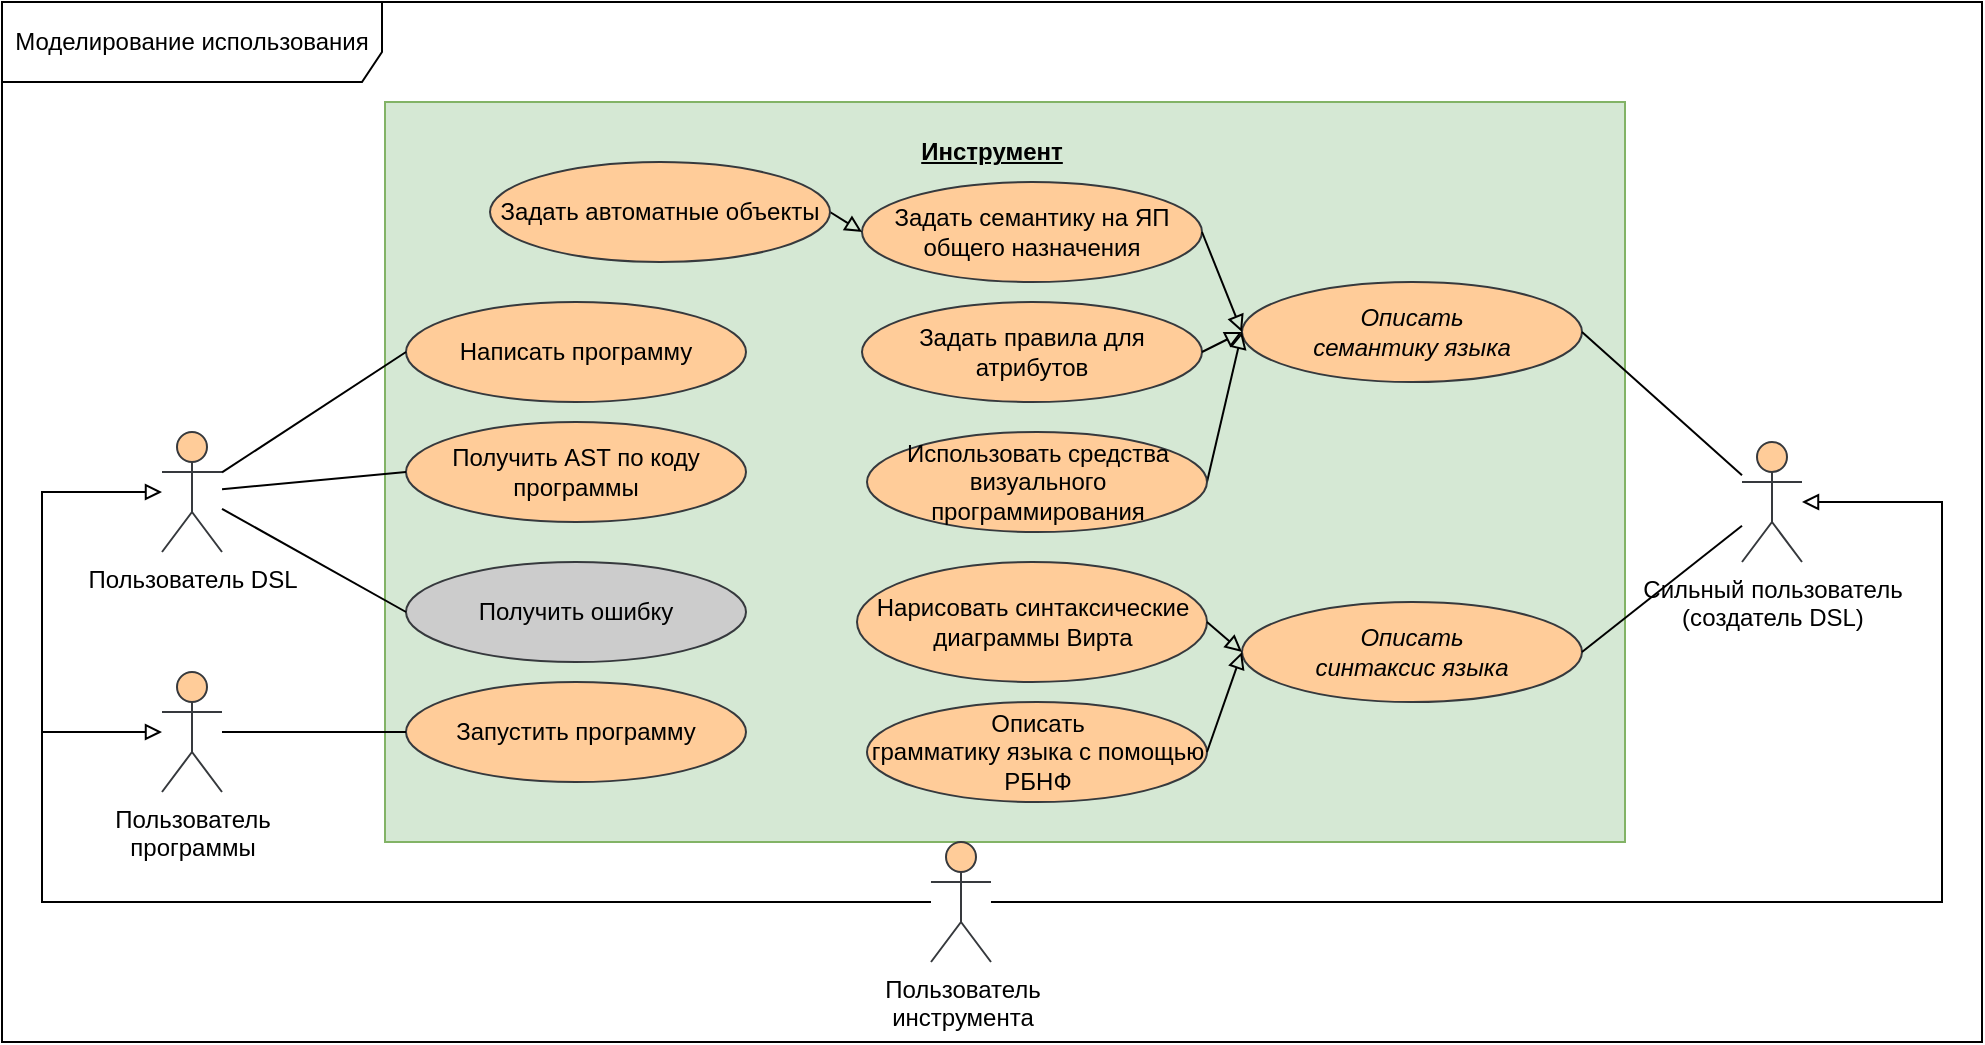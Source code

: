 <mxfile version="21.3.6" type="github">
  <diagram name="Страница 1" id="8D5e6CIdS5LXI-yu4CyA">
    <mxGraphModel dx="1434" dy="788" grid="1" gridSize="10" guides="1" tooltips="1" connect="1" arrows="1" fold="1" page="1" pageScale="1" pageWidth="827" pageHeight="1169" math="0" shadow="0">
      <root>
        <mxCell id="0" />
        <mxCell id="1" parent="0" />
        <mxCell id="Anj1RyAsjDltY7r4P9pl-1" value="Моделирование использования" style="shape=umlFrame;whiteSpace=wrap;html=1;pointerEvents=0;width=190;height=40;" parent="1" vertex="1">
          <mxGeometry y="60" width="990" height="520" as="geometry" />
        </mxCell>
        <mxCell id="Anj1RyAsjDltY7r4P9pl-3" value="Пользователь DSL" style="shape=umlActor;verticalLabelPosition=bottom;verticalAlign=top;html=1;fillColor=#ffcc99;strokeColor=#36393d;" parent="1" vertex="1">
          <mxGeometry x="80" y="275" width="30" height="60" as="geometry" />
        </mxCell>
        <mxCell id="Anj1RyAsjDltY7r4P9pl-4" value="Сильный пользователь&lt;br&gt;(создатель DSL)" style="shape=umlActor;verticalLabelPosition=bottom;verticalAlign=top;html=1;fillColor=#ffcc99;strokeColor=#36393d;" parent="1" vertex="1">
          <mxGeometry x="870" y="280" width="30" height="60" as="geometry" />
        </mxCell>
        <mxCell id="Anj1RyAsjDltY7r4P9pl-11" value="" style="rounded=0;whiteSpace=wrap;html=1;fillColor=#d5e8d4;strokeColor=#82b366;" parent="1" vertex="1">
          <mxGeometry x="191.5" y="110" width="620" height="370" as="geometry" />
        </mxCell>
        <mxCell id="Anj1RyAsjDltY7r4P9pl-12" value="&lt;b&gt;&lt;u&gt;Инструмент&lt;/u&gt;&lt;/b&gt;" style="text;html=1;strokeColor=none;fillColor=none;align=center;verticalAlign=middle;whiteSpace=wrap;rounded=0;" parent="1" vertex="1">
          <mxGeometry x="465" y="120" width="60" height="30" as="geometry" />
        </mxCell>
        <mxCell id="Anj1RyAsjDltY7r4P9pl-13" value="Написать программу" style="ellipse;whiteSpace=wrap;html=1;fillColor=#ffcc99;strokeColor=#36393d;" parent="1" vertex="1">
          <mxGeometry x="202" y="210" width="170" height="50" as="geometry" />
        </mxCell>
        <mxCell id="Anj1RyAsjDltY7r4P9pl-14" value="Запустить программу" style="ellipse;whiteSpace=wrap;html=1;fillColor=#ffcc99;strokeColor=#36393d;" parent="1" vertex="1">
          <mxGeometry x="202" y="400" width="170" height="50" as="geometry" />
        </mxCell>
        <mxCell id="Anj1RyAsjDltY7r4P9pl-16" value="Получить AST по коду программы" style="ellipse;whiteSpace=wrap;html=1;fillColor=#ffcc99;strokeColor=#36393d;" parent="1" vertex="1">
          <mxGeometry x="202" y="270" width="170" height="50" as="geometry" />
        </mxCell>
        <mxCell id="Anj1RyAsjDltY7r4P9pl-18" value="&lt;i style=&quot;&quot;&gt;Описать&lt;br&gt;семантику языка&lt;/i&gt;" style="ellipse;whiteSpace=wrap;html=1;fillColor=#ffcc99;strokeColor=#36393d;" parent="1" vertex="1">
          <mxGeometry x="620" y="200" width="170" height="50" as="geometry" />
        </mxCell>
        <mxCell id="Anj1RyAsjDltY7r4P9pl-19" value="&lt;i style=&quot;&quot;&gt;Описать&lt;br&gt;синтаксис языка&lt;/i&gt;" style="ellipse;whiteSpace=wrap;html=1;fillColor=#ffcc99;strokeColor=#36393d;" parent="1" vertex="1">
          <mxGeometry x="620" y="360" width="170" height="50" as="geometry" />
        </mxCell>
        <mxCell id="Anj1RyAsjDltY7r4P9pl-20" value="Задать правила для атрибутов" style="ellipse;whiteSpace=wrap;html=1;fillColor=#ffcc99;strokeColor=#36393d;" parent="1" vertex="1">
          <mxGeometry x="430" y="210" width="170" height="50" as="geometry" />
        </mxCell>
        <mxCell id="Anj1RyAsjDltY7r4P9pl-23" value="Описать&lt;br&gt;грамматику языка с помощью РБНФ" style="ellipse;whiteSpace=wrap;html=1;fillColor=#ffcc99;strokeColor=#36393d;" parent="1" vertex="1">
          <mxGeometry x="432.5" y="410" width="170" height="50" as="geometry" />
        </mxCell>
        <mxCell id="Anj1RyAsjDltY7r4P9pl-26" value="" style="endArrow=none;html=1;rounded=0;entryX=0;entryY=0.5;entryDx=0;entryDy=0;" parent="1" source="Anj1RyAsjDltY7r4P9pl-3" target="Anj1RyAsjDltY7r4P9pl-16" edge="1">
          <mxGeometry width="50" height="50" relative="1" as="geometry">
            <mxPoint x="420" y="410" as="sourcePoint" />
            <mxPoint x="470" y="360" as="targetPoint" />
          </mxGeometry>
        </mxCell>
        <mxCell id="Anj1RyAsjDltY7r4P9pl-31" value="Пользователь&lt;br&gt;программы" style="shape=umlActor;verticalLabelPosition=bottom;verticalAlign=top;html=1;fillColor=#ffcc99;strokeColor=#36393d;" parent="1" vertex="1">
          <mxGeometry x="80" y="395" width="30" height="60" as="geometry" />
        </mxCell>
        <mxCell id="Anj1RyAsjDltY7r4P9pl-32" value="" style="endArrow=none;html=1;rounded=0;entryX=0;entryY=0.5;entryDx=0;entryDy=0;" parent="1" source="Anj1RyAsjDltY7r4P9pl-31" target="Anj1RyAsjDltY7r4P9pl-14" edge="1">
          <mxGeometry width="50" height="50" relative="1" as="geometry">
            <mxPoint x="150" y="283" as="sourcePoint" />
            <mxPoint x="212" y="255" as="targetPoint" />
          </mxGeometry>
        </mxCell>
        <mxCell id="Anj1RyAsjDltY7r4P9pl-33" value="" style="endArrow=none;html=1;rounded=0;entryX=0;entryY=0.5;entryDx=0;entryDy=0;" parent="1" source="Anj1RyAsjDltY7r4P9pl-3" target="Anj1RyAsjDltY7r4P9pl-13" edge="1">
          <mxGeometry width="50" height="50" relative="1" as="geometry">
            <mxPoint x="150" y="283" as="sourcePoint" />
            <mxPoint x="212" y="255" as="targetPoint" />
          </mxGeometry>
        </mxCell>
        <mxCell id="Anj1RyAsjDltY7r4P9pl-36" value="" style="endArrow=none;html=1;rounded=0;entryX=1;entryY=0.5;entryDx=0;entryDy=0;" parent="1" source="Anj1RyAsjDltY7r4P9pl-4" target="Anj1RyAsjDltY7r4P9pl-18" edge="1">
          <mxGeometry width="50" height="50" relative="1" as="geometry">
            <mxPoint x="120" y="435" as="sourcePoint" />
            <mxPoint x="212" y="435" as="targetPoint" />
          </mxGeometry>
        </mxCell>
        <mxCell id="Anj1RyAsjDltY7r4P9pl-37" value="" style="endArrow=none;html=1;rounded=0;entryX=1;entryY=0.5;entryDx=0;entryDy=0;" parent="1" source="Anj1RyAsjDltY7r4P9pl-4" target="Anj1RyAsjDltY7r4P9pl-19" edge="1">
          <mxGeometry width="50" height="50" relative="1" as="geometry">
            <mxPoint x="847" y="328" as="sourcePoint" />
            <mxPoint x="760" y="315" as="targetPoint" />
          </mxGeometry>
        </mxCell>
        <mxCell id="Anj1RyAsjDltY7r4P9pl-38" value="Пользователь&lt;br&gt;инструмента" style="shape=umlActor;verticalLabelPosition=bottom;verticalAlign=top;html=1;fillColor=#ffcc99;strokeColor=#36393d;" parent="1" vertex="1">
          <mxGeometry x="464.5" y="480" width="30" height="60" as="geometry" />
        </mxCell>
        <mxCell id="Anj1RyAsjDltY7r4P9pl-39" value="" style="endArrow=block;html=1;rounded=0;endFill=0;" parent="1" source="Anj1RyAsjDltY7r4P9pl-38" target="Anj1RyAsjDltY7r4P9pl-31" edge="1">
          <mxGeometry width="50" height="50" relative="1" as="geometry">
            <mxPoint x="460" y="390" as="sourcePoint" />
            <mxPoint x="510" y="340" as="targetPoint" />
            <Array as="points">
              <mxPoint x="20" y="510" />
              <mxPoint x="20" y="425" />
            </Array>
          </mxGeometry>
        </mxCell>
        <mxCell id="Anj1RyAsjDltY7r4P9pl-40" value="" style="endArrow=block;html=1;rounded=0;endFill=0;" parent="1" source="Anj1RyAsjDltY7r4P9pl-38" target="Anj1RyAsjDltY7r4P9pl-4" edge="1">
          <mxGeometry width="50" height="50" relative="1" as="geometry">
            <mxPoint x="570" y="570" as="sourcePoint" />
            <mxPoint x="850" y="350" as="targetPoint" />
            <Array as="points">
              <mxPoint x="970" y="510" />
              <mxPoint x="970" y="310" />
            </Array>
          </mxGeometry>
        </mxCell>
        <mxCell id="Anj1RyAsjDltY7r4P9pl-42" value="" style="endArrow=block;html=1;rounded=0;endFill=0;" parent="1" source="Anj1RyAsjDltY7r4P9pl-38" target="Anj1RyAsjDltY7r4P9pl-3" edge="1">
          <mxGeometry width="50" height="50" relative="1" as="geometry">
            <mxPoint x="480" y="410" as="sourcePoint" />
            <mxPoint x="530" y="360" as="targetPoint" />
            <Array as="points">
              <mxPoint x="20" y="510" />
              <mxPoint x="20" y="305" />
            </Array>
          </mxGeometry>
        </mxCell>
        <mxCell id="wog_7A3qyugUQVRyv6yI-4" value="Нарисовать синтаксические диаграммы Вирта" style="ellipse;whiteSpace=wrap;html=1;fillColor=#ffcc99;strokeColor=#36393d;" parent="1" vertex="1">
          <mxGeometry x="427.5" y="340" width="175" height="60" as="geometry" />
        </mxCell>
        <mxCell id="wog_7A3qyugUQVRyv6yI-10" value="" style="endArrow=block;html=1;rounded=0;entryX=0;entryY=0.5;entryDx=0;entryDy=0;endFill=0;exitX=1;exitY=0.5;exitDx=0;exitDy=0;" parent="1" source="wog_7A3qyugUQVRyv6yI-4" target="Anj1RyAsjDltY7r4P9pl-19" edge="1">
          <mxGeometry width="50" height="50" relative="1" as="geometry">
            <mxPoint x="567.5" y="348" as="sourcePoint" />
            <mxPoint x="659.5" y="400" as="targetPoint" />
          </mxGeometry>
        </mxCell>
        <mxCell id="wog_7A3qyugUQVRyv6yI-11" value="" style="endArrow=block;html=1;rounded=0;entryX=0;entryY=0.5;entryDx=0;entryDy=0;endFill=0;exitX=1;exitY=0.5;exitDx=0;exitDy=0;" parent="1" source="Anj1RyAsjDltY7r4P9pl-23" target="Anj1RyAsjDltY7r4P9pl-19" edge="1">
          <mxGeometry width="50" height="50" relative="1" as="geometry">
            <mxPoint x="565" y="428" as="sourcePoint" />
            <mxPoint x="610" y="360" as="targetPoint" />
          </mxGeometry>
        </mxCell>
        <mxCell id="wog_7A3qyugUQVRyv6yI-14" value="Задать семантику на ЯП общего назначения" style="ellipse;whiteSpace=wrap;html=1;fillColor=#ffcc99;strokeColor=#36393d;" parent="1" vertex="1">
          <mxGeometry x="430" y="150" width="170" height="50" as="geometry" />
        </mxCell>
        <mxCell id="wog_7A3qyugUQVRyv6yI-15" value="" style="endArrow=block;html=1;rounded=0;endFill=0;exitX=1;exitY=0.5;exitDx=0;exitDy=0;entryX=0;entryY=0.5;entryDx=0;entryDy=0;" parent="1" source="wog_7A3qyugUQVRyv6yI-14" target="Anj1RyAsjDltY7r4P9pl-18" edge="1">
          <mxGeometry width="50" height="50" relative="1" as="geometry">
            <mxPoint x="560" y="170" as="sourcePoint" />
            <mxPoint x="610" y="250" as="targetPoint" />
          </mxGeometry>
        </mxCell>
        <mxCell id="wog_7A3qyugUQVRyv6yI-16" value="" style="endArrow=block;html=1;rounded=0;entryX=0;entryY=0.5;entryDx=0;entryDy=0;endFill=0;exitX=1;exitY=0.5;exitDx=0;exitDy=0;" parent="1" source="Anj1RyAsjDltY7r4P9pl-20" target="Anj1RyAsjDltY7r4P9pl-18" edge="1">
          <mxGeometry width="50" height="50" relative="1" as="geometry">
            <mxPoint x="565" y="250" as="sourcePoint" />
            <mxPoint x="607.5" y="267" as="targetPoint" />
          </mxGeometry>
        </mxCell>
        <mxCell id="wog_7A3qyugUQVRyv6yI-17" value="Получить ошибку" style="ellipse;whiteSpace=wrap;html=1;fillColor=#CCCCCC;strokeColor=#36393d;" parent="1" vertex="1">
          <mxGeometry x="202" y="340" width="170" height="50" as="geometry" />
        </mxCell>
        <mxCell id="wog_7A3qyugUQVRyv6yI-18" value="" style="endArrow=none;html=1;rounded=0;entryX=0;entryY=0.5;entryDx=0;entryDy=0;" parent="1" source="Anj1RyAsjDltY7r4P9pl-3" target="wog_7A3qyugUQVRyv6yI-17" edge="1">
          <mxGeometry width="50" height="50" relative="1" as="geometry">
            <mxPoint x="120" y="307" as="sourcePoint" />
            <mxPoint x="212" y="255" as="targetPoint" />
          </mxGeometry>
        </mxCell>
        <mxCell id="TSzH0Voplvb5RTRiOyQG-3" value="" style="endArrow=block;html=1;rounded=0;endFill=0;exitX=1;exitY=0.5;exitDx=0;exitDy=0;entryX=0;entryY=0.5;entryDx=0;entryDy=0;" parent="1" source="PQ-Pua-dtJ0oL_gtjQtm-1" target="Anj1RyAsjDltY7r4P9pl-18" edge="1">
          <mxGeometry width="50" height="50" relative="1" as="geometry">
            <mxPoint x="602.5" y="300" as="sourcePoint" />
            <mxPoint x="630" y="235" as="targetPoint" />
          </mxGeometry>
        </mxCell>
        <mxCell id="DVEPtvgjuwzgTywLxaop-1" value="" style="endArrow=block;html=1;rounded=0;endFill=0;exitX=1;exitY=0.5;exitDx=0;exitDy=0;entryX=0;entryY=0.5;entryDx=0;entryDy=0;" parent="1" source="DVEPtvgjuwzgTywLxaop-2" target="wog_7A3qyugUQVRyv6yI-14" edge="1">
          <mxGeometry width="50" height="50" relative="1" as="geometry">
            <mxPoint x="597" y="185" as="sourcePoint" />
            <mxPoint x="630" y="235" as="targetPoint" />
          </mxGeometry>
        </mxCell>
        <mxCell id="DVEPtvgjuwzgTywLxaop-2" value="Задать автоматные объекты" style="ellipse;whiteSpace=wrap;html=1;fillColor=#ffcc99;strokeColor=#36393d;" parent="1" vertex="1">
          <mxGeometry x="244" y="140" width="170" height="50" as="geometry" />
        </mxCell>
        <mxCell id="PQ-Pua-dtJ0oL_gtjQtm-1" value="Использовать средства визуального программирования" style="ellipse;whiteSpace=wrap;html=1;fillColor=#ffcc99;strokeColor=#36393d;" vertex="1" parent="1">
          <mxGeometry x="432.5" y="275" width="170" height="50" as="geometry" />
        </mxCell>
      </root>
    </mxGraphModel>
  </diagram>
</mxfile>
